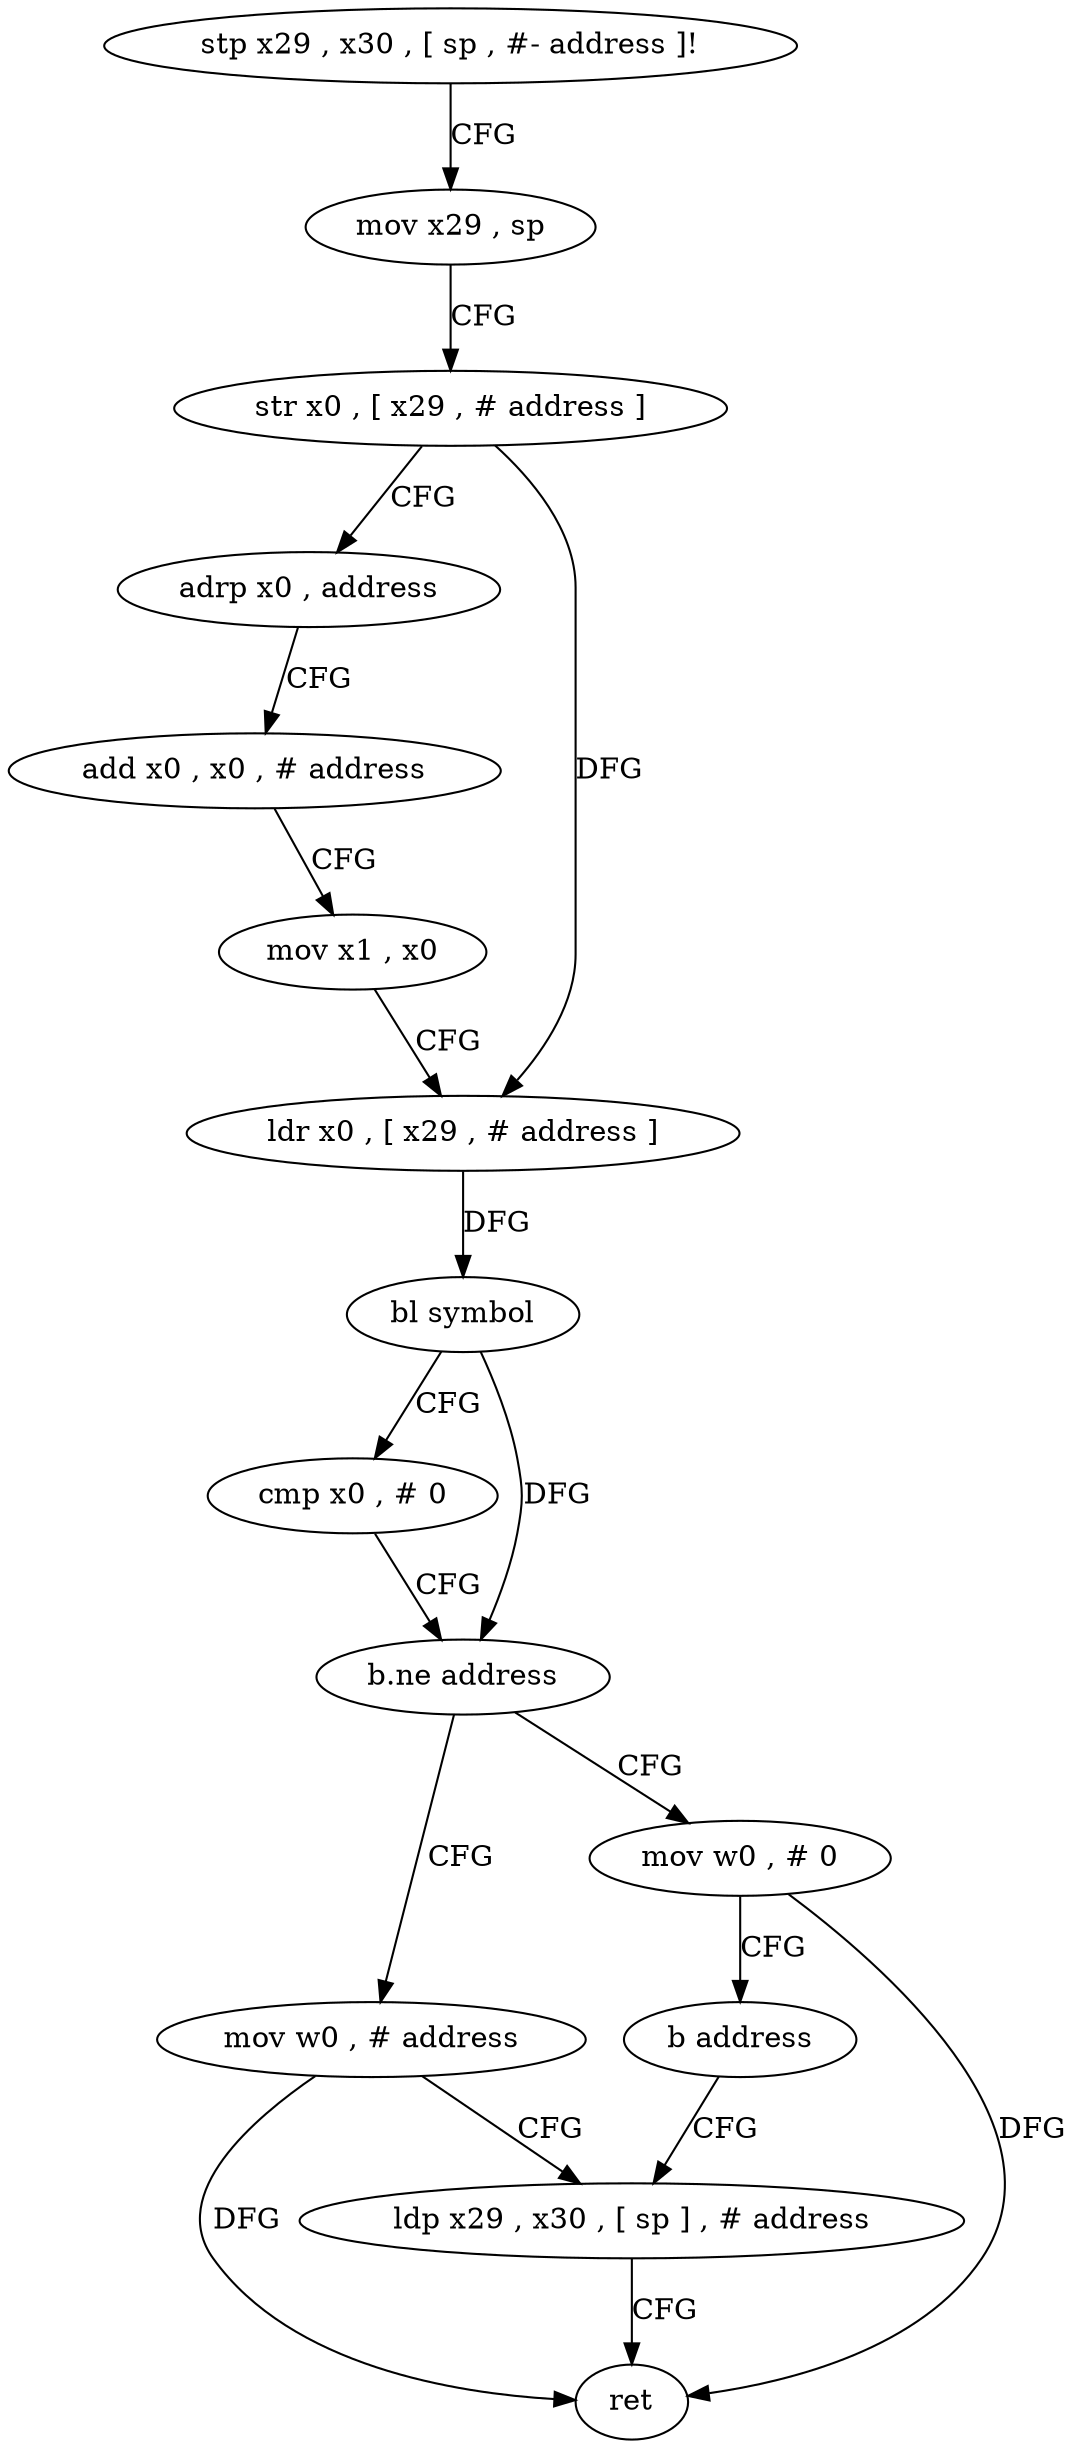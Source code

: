 digraph "func" {
"4204988" [label = "stp x29 , x30 , [ sp , #- address ]!" ]
"4204992" [label = "mov x29 , sp" ]
"4204996" [label = "str x0 , [ x29 , # address ]" ]
"4205000" [label = "adrp x0 , address" ]
"4205004" [label = "add x0 , x0 , # address" ]
"4205008" [label = "mov x1 , x0" ]
"4205012" [label = "ldr x0 , [ x29 , # address ]" ]
"4205016" [label = "bl symbol" ]
"4205020" [label = "cmp x0 , # 0" ]
"4205024" [label = "b.ne address" ]
"4205036" [label = "mov w0 , # address" ]
"4205028" [label = "mov w0 , # 0" ]
"4205040" [label = "ldp x29 , x30 , [ sp ] , # address" ]
"4205032" [label = "b address" ]
"4205044" [label = "ret" ]
"4204988" -> "4204992" [ label = "CFG" ]
"4204992" -> "4204996" [ label = "CFG" ]
"4204996" -> "4205000" [ label = "CFG" ]
"4204996" -> "4205012" [ label = "DFG" ]
"4205000" -> "4205004" [ label = "CFG" ]
"4205004" -> "4205008" [ label = "CFG" ]
"4205008" -> "4205012" [ label = "CFG" ]
"4205012" -> "4205016" [ label = "DFG" ]
"4205016" -> "4205020" [ label = "CFG" ]
"4205016" -> "4205024" [ label = "DFG" ]
"4205020" -> "4205024" [ label = "CFG" ]
"4205024" -> "4205036" [ label = "CFG" ]
"4205024" -> "4205028" [ label = "CFG" ]
"4205036" -> "4205040" [ label = "CFG" ]
"4205036" -> "4205044" [ label = "DFG" ]
"4205028" -> "4205032" [ label = "CFG" ]
"4205028" -> "4205044" [ label = "DFG" ]
"4205040" -> "4205044" [ label = "CFG" ]
"4205032" -> "4205040" [ label = "CFG" ]
}
